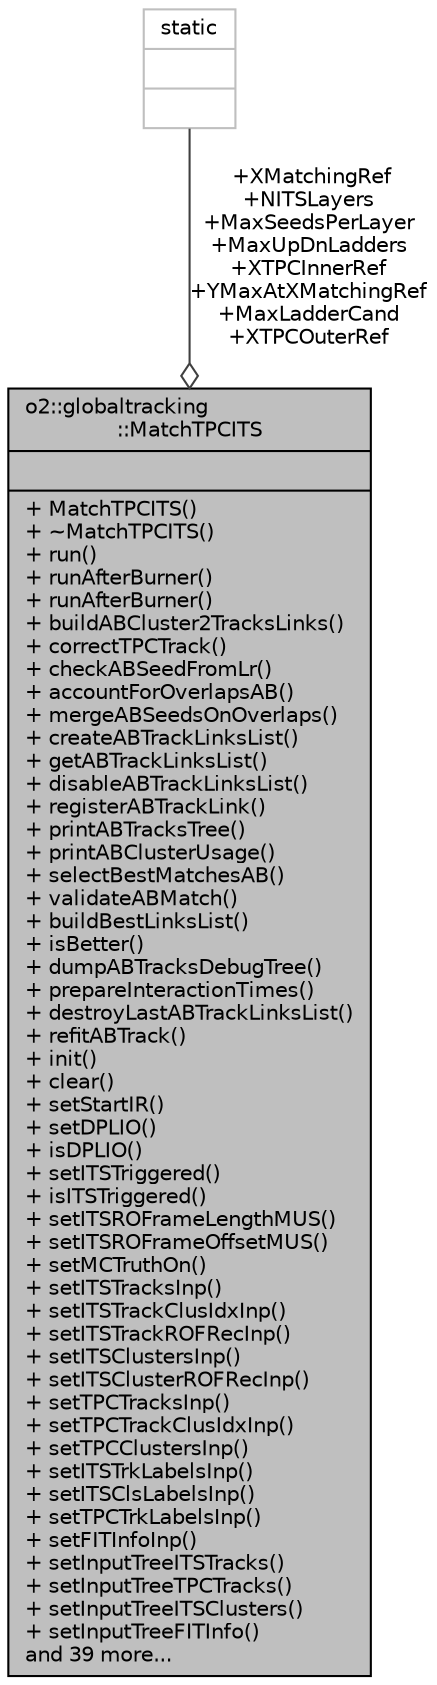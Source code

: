 digraph "o2::globaltracking::MatchTPCITS"
{
 // INTERACTIVE_SVG=YES
  bgcolor="transparent";
  edge [fontname="Helvetica",fontsize="10",labelfontname="Helvetica",labelfontsize="10"];
  node [fontname="Helvetica",fontsize="10",shape=record];
  Node1 [label="{o2::globaltracking\l::MatchTPCITS\n||+ MatchTPCITS()\l+ ~MatchTPCITS()\l+ run()\l+ runAfterBurner()\l+ runAfterBurner()\l+ buildABCluster2TracksLinks()\l+ correctTPCTrack()\l+ checkABSeedFromLr()\l+ accountForOverlapsAB()\l+ mergeABSeedsOnOverlaps()\l+ createABTrackLinksList()\l+ getABTrackLinksList()\l+ disableABTrackLinksList()\l+ registerABTrackLink()\l+ printABTracksTree()\l+ printABClusterUsage()\l+ selectBestMatchesAB()\l+ validateABMatch()\l+ buildBestLinksList()\l+ isBetter()\l+ dumpABTracksDebugTree()\l+ prepareInteractionTimes()\l+ destroyLastABTrackLinksList()\l+ refitABTrack()\l+ init()\l+ clear()\l+ setStartIR()\l+ setDPLIO()\l+ isDPLIO()\l+ setITSTriggered()\l+ isITSTriggered()\l+ setITSROFrameLengthMUS()\l+ setITSROFrameOffsetMUS()\l+ setMCTruthOn()\l+ setITSTracksInp()\l+ setITSTrackClusIdxInp()\l+ setITSTrackROFRecInp()\l+ setITSClustersInp()\l+ setITSClusterROFRecInp()\l+ setTPCTracksInp()\l+ setTPCTrackClusIdxInp()\l+ setTPCClustersInp()\l+ setITSTrkLabelsInp()\l+ setITSClsLabelsInp()\l+ setTPCTrkLabelsInp()\l+ setFITInfoInp()\l+ setInputTreeITSTracks()\l+ setInputTreeTPCTracks()\l+ setInputTreeITSClusters()\l+ setInputTreeFITInfo()\land 39 more...\l}",height=0.2,width=0.4,color="black", fillcolor="grey75", style="filled", fontcolor="black"];
  Node2 -> Node1 [color="grey25",fontsize="10",style="solid",label=" +XMatchingRef\n+NITSLayers\n+MaxSeedsPerLayer\n+MaxUpDnLadders\n+XTPCInnerRef\n+YMaxAtXMatchingRef\n+MaxLadderCand\n+XTPCOuterRef" ,arrowhead="odiamond",fontname="Helvetica"];
  Node2 [label="{static\n||}",height=0.2,width=0.4,color="grey75"];
}
